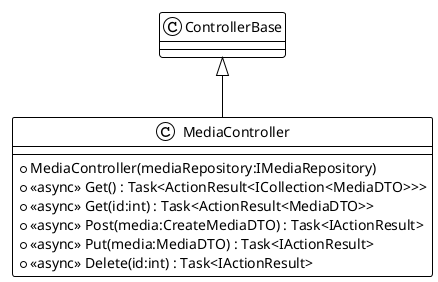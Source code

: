 @startuml
!theme plain
class MediaController {
    + MediaController(mediaRepository:IMediaRepository)
    + <<async>> Get() : Task<ActionResult<ICollection<MediaDTO>>>
    + <<async>> Get(id:int) : Task<ActionResult<MediaDTO>>
    + <<async>> Post(media:CreateMediaDTO) : Task<IActionResult>
    + <<async>> Put(media:MediaDTO) : Task<IActionResult>
    + <<async>> Delete(id:int) : Task<IActionResult>
}
ControllerBase <|-- MediaController
@enduml
